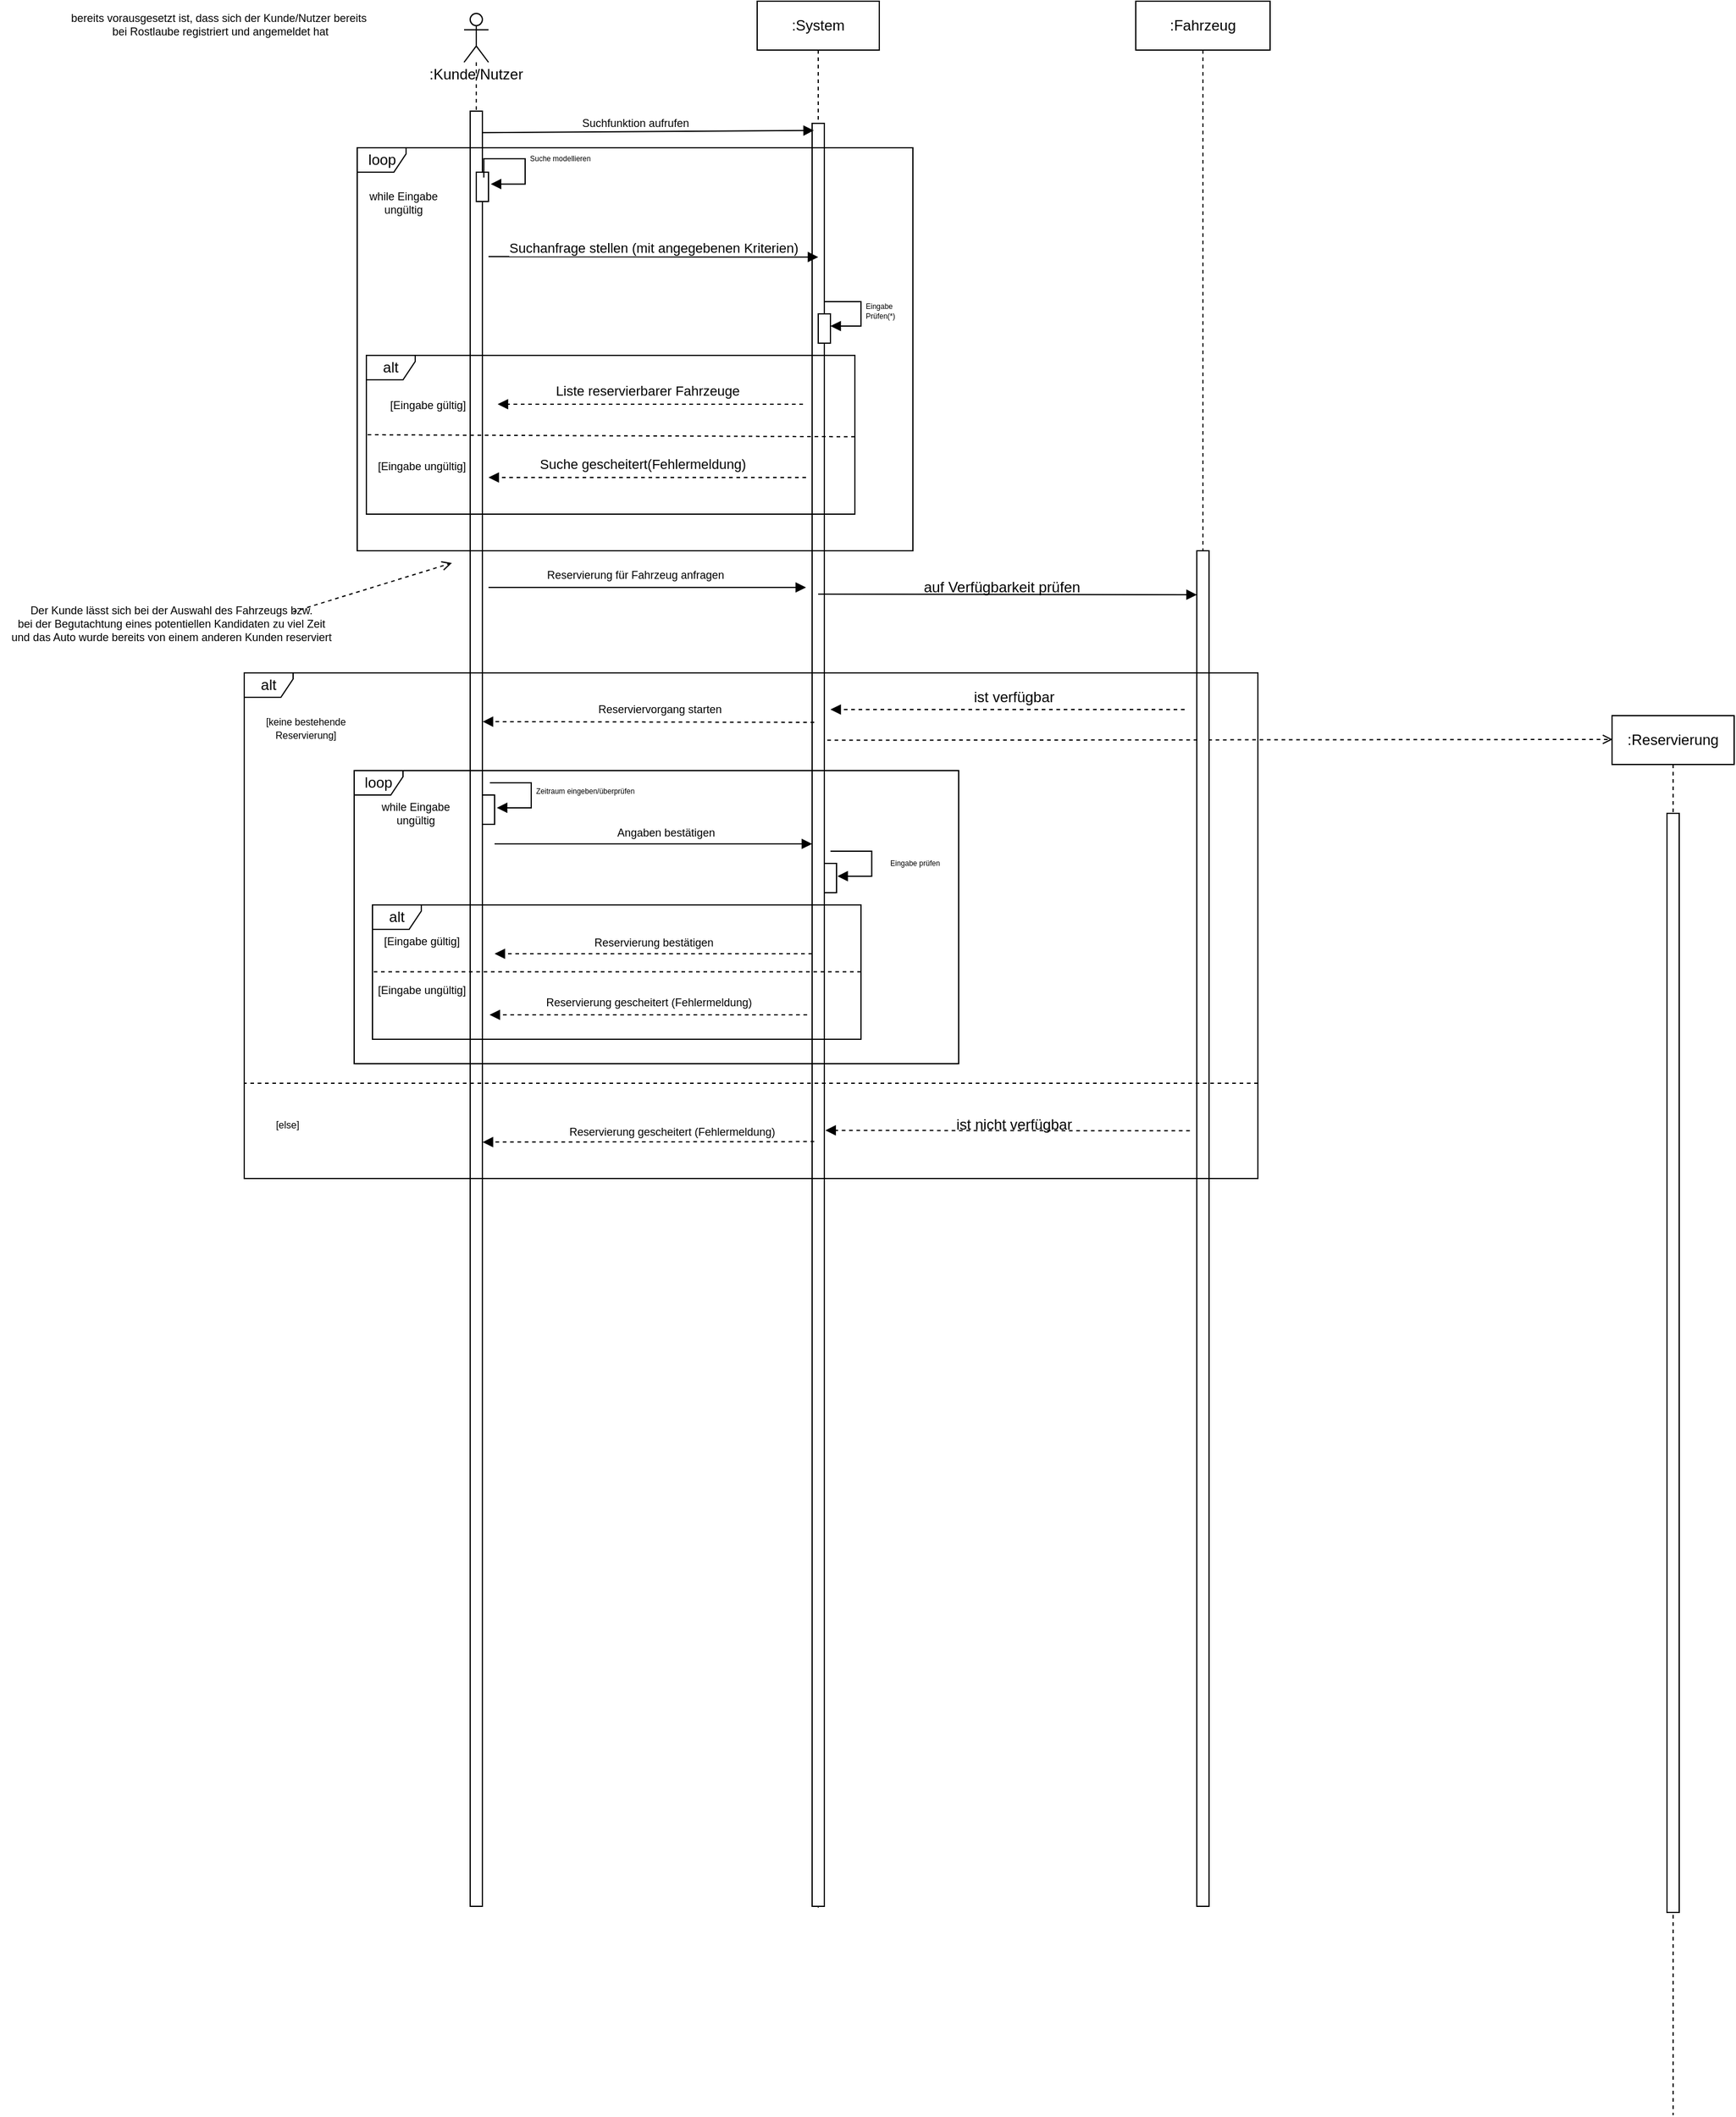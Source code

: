 <mxfile>
    <diagram id="0IFXXbWP128ZJu1d8PQr" name="Page-1">
        <mxGraphModel dx="2484" dy="934" grid="1" gridSize="10" guides="1" tooltips="1" connect="1" arrows="1" fold="1" page="1" pageScale="1" pageWidth="850" pageHeight="1100" math="0" shadow="0">
            <root>
                <mxCell id="0"/>
                <mxCell id="1" parent="0"/>
                <mxCell id="4" value=":Kunde/Nutzer&lt;br&gt;" style="shape=umlLifeline;participant=umlActor;perimeter=lifelinePerimeter;whiteSpace=wrap;html=1;container=1;collapsible=0;recursiveResize=0;verticalAlign=top;spacingTop=36;outlineConnect=0;size=40;" parent="1" vertex="1">
                    <mxGeometry x="330" y="20" width="20" height="1550" as="geometry"/>
                </mxCell>
                <mxCell id="5" value="" style="html=1;points=[];perimeter=orthogonalPerimeter;verticalAlign=bottom;" parent="4" vertex="1">
                    <mxGeometry x="5" y="80" width="10" height="1470" as="geometry"/>
                </mxCell>
                <mxCell id="82" value="" style="html=1;points=[];perimeter=orthogonalPerimeter;verticalAlign=bottom;" parent="4" vertex="1">
                    <mxGeometry x="10" y="130" width="10" height="24" as="geometry"/>
                </mxCell>
                <mxCell id="58" value="&lt;div style=&quot;text-align: center&quot;&gt;Suche modellieren&lt;/div&gt;" style="edgeStyle=orthogonalEdgeStyle;html=1;align=left;spacingLeft=2;endArrow=block;rounded=0;entryX=1.189;entryY=0.404;fontSize=6;entryDx=0;entryDy=0;entryPerimeter=0;exitX=1.118;exitY=0.037;exitDx=0;exitDy=0;exitPerimeter=0;" parent="4" source="5" target="82" edge="1">
                    <mxGeometry relative="1" as="geometry">
                        <mxPoint x="22" y="120" as="sourcePoint"/>
                        <Array as="points">
                            <mxPoint x="50" y="119"/>
                            <mxPoint x="50" y="140"/>
                        </Array>
                        <mxPoint x="25.0" y="140" as="targetPoint"/>
                    </mxGeometry>
                </mxCell>
                <mxCell id="6" value=":System" style="shape=umlLifeline;perimeter=lifelinePerimeter;whiteSpace=wrap;html=1;container=1;collapsible=0;recursiveResize=0;outlineConnect=0;" parent="1" vertex="1">
                    <mxGeometry x="570" y="10" width="100" height="1564" as="geometry"/>
                </mxCell>
                <mxCell id="7" style="edgeStyle=none;html=1;" parent="6" target="6" edge="1">
                    <mxGeometry relative="1" as="geometry">
                        <mxPoint x="49.5" y="170" as="sourcePoint"/>
                    </mxGeometry>
                </mxCell>
                <mxCell id="9" value="" style="html=1;points=[];perimeter=orthogonalPerimeter;verticalAlign=bottom;" parent="6" vertex="1">
                    <mxGeometry x="45" y="100" width="10" height="1460" as="geometry"/>
                </mxCell>
                <mxCell id="33" value="" style="html=1;points=[];perimeter=orthogonalPerimeter;verticalAlign=bottom;" parent="6" vertex="1">
                    <mxGeometry x="50" y="256" width="10" height="24" as="geometry"/>
                </mxCell>
                <mxCell id="34" value="&lt;font style=&quot;font-size: 6px&quot;&gt;&lt;span style=&quot;text-align: center&quot;&gt;Eingabe &lt;br&gt;Prüfen(*)&lt;/span&gt;&lt;/font&gt;" style="edgeStyle=orthogonalEdgeStyle;html=1;align=left;spacingLeft=2;endArrow=block;rounded=0;entryX=1;entryY=0;fontSize=6;" parent="6" edge="1">
                    <mxGeometry relative="1" as="geometry">
                        <mxPoint x="55" y="246" as="sourcePoint"/>
                        <Array as="points">
                            <mxPoint x="85" y="246"/>
                        </Array>
                        <mxPoint x="60" y="266" as="targetPoint"/>
                    </mxGeometry>
                </mxCell>
                <mxCell id="26" value="" style="endArrow=none;dashed=1;html=1;fontSize=6;exitX=1;exitY=0.422;exitDx=0;exitDy=0;exitPerimeter=0;" parent="6" edge="1">
                    <mxGeometry width="50" height="50" relative="1" as="geometry">
                        <mxPoint x="80" y="356.64" as="sourcePoint"/>
                        <mxPoint x="-320" y="355" as="targetPoint"/>
                    </mxGeometry>
                </mxCell>
                <mxCell id="48" value="" style="endArrow=block;html=1;dashed=1;fontSize=9;exitX=0.171;exitY=0.334;exitDx=0;exitDy=0;exitPerimeter=0;endFill=1;entryX=1.023;entryY=0.47;entryDx=0;entryDy=0;entryPerimeter=0;" parent="6" edge="1">
                    <mxGeometry width="50" height="50" relative="1" as="geometry">
                        <mxPoint x="46.71" y="933.783" as="sourcePoint"/>
                        <mxPoint x="-224.77" y="934.2" as="targetPoint"/>
                    </mxGeometry>
                </mxCell>
                <mxCell id="49" value="Reservierung gescheitert (Fehlermeldung)" style="text;html=1;align=center;verticalAlign=middle;resizable=0;points=[];autosize=1;strokeColor=none;fillColor=none;fontSize=9;" parent="6" vertex="1">
                    <mxGeometry x="-160" y="916" width="180" height="20" as="geometry"/>
                </mxCell>
                <mxCell id="87" value="" style="html=1;verticalAlign=bottom;endArrow=block;rounded=0;exitX=-0.072;exitY=0.344;exitDx=0;exitDy=0;exitPerimeter=0;entryX=1.087;entryY=0.505;entryDx=0;entryDy=0;entryPerimeter=0;dashed=1;" parent="6" edge="1">
                    <mxGeometry x="-0.282" y="18" width="80" relative="1" as="geometry">
                        <mxPoint x="354.28" y="924.935" as="sourcePoint"/>
                        <mxPoint x="55.87" y="924.579" as="targetPoint"/>
                        <mxPoint as="offset"/>
                    </mxGeometry>
                </mxCell>
                <mxCell id="83" value="" style="html=1;verticalAlign=bottom;endArrow=block;rounded=0;exitX=0.5;exitY=0.264;exitDx=0;exitDy=0;exitPerimeter=0;" parent="6" source="9" edge="1">
                    <mxGeometry x="-0.282" y="18" width="80" relative="1" as="geometry">
                        <mxPoint x="60" y="486" as="sourcePoint"/>
                        <mxPoint x="360" y="486" as="targetPoint"/>
                        <mxPoint as="offset"/>
                    </mxGeometry>
                </mxCell>
                <mxCell id="95" value="" style="html=1;points=[];perimeter=orthogonalPerimeter;verticalAlign=bottom;" parent="6" vertex="1">
                    <mxGeometry x="-225" y="650" width="10" height="24" as="geometry"/>
                </mxCell>
                <mxCell id="101" value="" style="html=1;points=[];perimeter=orthogonalPerimeter;verticalAlign=bottom;" parent="6" vertex="1">
                    <mxGeometry x="55" y="706" width="10" height="24" as="geometry"/>
                </mxCell>
                <mxCell id="102" value="&lt;div style=&quot;text-align: center&quot;&gt;Eingabe prüfen&lt;/div&gt;" style="edgeStyle=orthogonalEdgeStyle;html=1;align=left;spacingLeft=2;endArrow=block;rounded=0;entryX=1.189;entryY=0.404;fontSize=6;entryDx=0;entryDy=0;entryPerimeter=0;exitX=1.118;exitY=0.037;exitDx=0;exitDy=0;exitPerimeter=0;" parent="6" edge="1">
                    <mxGeometry x="0.062" y="11" relative="1" as="geometry">
                        <mxPoint x="60.0" y="696" as="sourcePoint"/>
                        <Array as="points">
                            <mxPoint x="93.82" y="695.78"/>
                            <mxPoint x="93.82" y="716.78"/>
                        </Array>
                        <mxPoint x="65.71" y="716.476" as="targetPoint"/>
                        <mxPoint as="offset"/>
                    </mxGeometry>
                </mxCell>
                <mxCell id="97" value="&lt;div style=&quot;text-align: center&quot;&gt;Zeitraum eingeben/überprüfen&lt;/div&gt;" style="edgeStyle=orthogonalEdgeStyle;html=1;align=left;spacingLeft=2;endArrow=block;rounded=0;entryX=1.189;entryY=0.404;fontSize=6;entryDx=0;entryDy=0;entryPerimeter=0;exitX=1.118;exitY=0.037;exitDx=0;exitDy=0;exitPerimeter=0;" parent="6" edge="1">
                    <mxGeometry relative="1" as="geometry">
                        <mxPoint x="-218.84" y="640" as="sourcePoint"/>
                        <Array as="points">
                            <mxPoint x="-185.02" y="639.78"/>
                            <mxPoint x="-185.02" y="660.78"/>
                        </Array>
                        <mxPoint x="-213.13" y="660.476" as="targetPoint"/>
                    </mxGeometry>
                </mxCell>
                <mxCell id="98" value="" style="html=1;verticalAlign=bottom;endArrow=block;rounded=0;" parent="6" edge="1">
                    <mxGeometry x="-0.282" y="18" width="80" relative="1" as="geometry">
                        <mxPoint x="-215" y="690" as="sourcePoint"/>
                        <mxPoint x="45" y="690" as="targetPoint"/>
                        <mxPoint as="offset"/>
                    </mxGeometry>
                </mxCell>
                <mxCell id="99" value="&lt;font style=&quot;font-size: 9px&quot;&gt;Angaben bestätigen&lt;/font&gt;" style="text;html=1;align=center;verticalAlign=middle;resizable=0;points=[];autosize=1;strokeColor=none;fillColor=none;container=0;" parent="6" vertex="1">
                    <mxGeometry x="-125" y="670" width="100" height="20" as="geometry"/>
                </mxCell>
                <mxCell id="103" value="alt" style="shape=umlFrame;whiteSpace=wrap;html=1;width=40;height=20;" parent="6" vertex="1">
                    <mxGeometry x="-315" y="740" width="400" height="110" as="geometry"/>
                </mxCell>
                <mxCell id="108" value="[Eingabe gültig]" style="text;html=1;align=center;verticalAlign=middle;resizable=0;points=[];autosize=1;strokeColor=none;fillColor=none;fontSize=9;" parent="6" vertex="1">
                    <mxGeometry x="-315" y="760" width="80" height="20" as="geometry"/>
                </mxCell>
                <mxCell id="110" value="" style="endArrow=block;html=1;dashed=1;fontSize=9;endFill=1;" edge="1" parent="6">
                    <mxGeometry width="50" height="50" relative="1" as="geometry">
                        <mxPoint x="40.88" y="830" as="sourcePoint"/>
                        <mxPoint x="-219.12" y="830" as="targetPoint"/>
                    </mxGeometry>
                </mxCell>
                <mxCell id="111" value="&lt;font style=&quot;font-size: 9px&quot;&gt;Reservierung bestätigen&lt;/font&gt;" style="text;html=1;align=center;verticalAlign=middle;resizable=0;points=[];autosize=1;strokeColor=none;fillColor=none;" vertex="1" parent="6">
                    <mxGeometry x="-140" y="760" width="110" height="20" as="geometry"/>
                </mxCell>
                <mxCell id="112" value="Reservierung gescheitert (Fehlermeldung)" style="text;html=1;align=center;verticalAlign=middle;resizable=0;points=[];autosize=1;strokeColor=none;fillColor=none;fontSize=9;" vertex="1" parent="6">
                    <mxGeometry x="-179.12" y="810" width="180" height="20" as="geometry"/>
                </mxCell>
                <mxCell id="113" value="[Eingabe ungültig]" style="text;html=1;align=center;verticalAlign=middle;resizable=0;points=[];autosize=1;strokeColor=none;fillColor=none;fontSize=9;" vertex="1" parent="6">
                    <mxGeometry x="-320" y="800" width="90" height="20" as="geometry"/>
                </mxCell>
                <mxCell id="114" value="" style="endArrow=none;dashed=1;html=1;fontSize=6;" edge="1" parent="6">
                    <mxGeometry width="50" height="50" relative="1" as="geometry">
                        <mxPoint x="85" y="794.71" as="sourcePoint"/>
                        <mxPoint x="-315" y="794.71" as="targetPoint"/>
                    </mxGeometry>
                </mxCell>
                <mxCell id="120" value="loop" style="shape=umlFrame;whiteSpace=wrap;html=1;width=40;height=20;" vertex="1" parent="6">
                    <mxGeometry x="-330" y="630" width="495" height="240" as="geometry"/>
                </mxCell>
                <mxCell id="121" value="while Eingabe&lt;br&gt;ungültig" style="text;html=1;align=center;verticalAlign=middle;resizable=0;points=[];autosize=1;strokeColor=none;fillColor=none;fontSize=9;" vertex="1" parent="6">
                    <mxGeometry x="-315" y="650" width="70" height="30" as="geometry"/>
                </mxCell>
                <mxCell id="109" value="" style="endArrow=block;html=1;dashed=1;fontSize=9;endFill=1;" edge="1" parent="6">
                    <mxGeometry width="50" height="50" relative="1" as="geometry">
                        <mxPoint x="45" y="780" as="sourcePoint"/>
                        <mxPoint x="-215" y="780" as="targetPoint"/>
                    </mxGeometry>
                </mxCell>
                <mxCell id="17" value="" style="html=1;verticalAlign=bottom;endArrow=block;rounded=0;" parent="1" edge="1">
                    <mxGeometry x="-0.282" y="18" width="80" relative="1" as="geometry">
                        <mxPoint x="350" y="490" as="sourcePoint"/>
                        <mxPoint x="610" y="490" as="targetPoint"/>
                        <mxPoint as="offset"/>
                    </mxGeometry>
                </mxCell>
                <mxCell id="23" value="" style="endArrow=block;html=1;endFill=1;entryX=0.5;entryY=0.075;entryDx=0;entryDy=0;entryPerimeter=0;exitX=1.5;exitY=0.081;exitDx=0;exitDy=0;exitPerimeter=0;" parent="1" source="5" target="9" edge="1">
                    <mxGeometry width="50" height="50" relative="1" as="geometry">
                        <mxPoint x="357.5" y="220" as="sourcePoint"/>
                        <mxPoint x="607.5" y="220" as="targetPoint"/>
                    </mxGeometry>
                </mxCell>
                <mxCell id="24" value="Suchanfrage stellen (mit angegebenen Kriterien)" style="edgeLabel;html=1;align=center;verticalAlign=middle;resizable=0;points=[];" parent="23" vertex="1" connectable="0">
                    <mxGeometry x="0.27" relative="1" as="geometry">
                        <mxPoint x="-37" y="-8" as="offset"/>
                    </mxGeometry>
                </mxCell>
                <mxCell id="28" value="&lt;font style=&quot;font-size: 9px&quot;&gt;[Eingabe ungültig]&lt;/font&gt;" style="text;html=1;align=center;verticalAlign=middle;resizable=0;points=[];autosize=1;strokeColor=none;fillColor=none;" parent="1" vertex="1">
                    <mxGeometry x="250" y="380" width="90" height="20" as="geometry"/>
                </mxCell>
                <mxCell id="29" value="" style="endArrow=block;html=1;endFill=1;dashed=1;" parent="1" edge="1">
                    <mxGeometry width="50" height="50" relative="1" as="geometry">
                        <mxPoint x="607.5" y="340" as="sourcePoint"/>
                        <mxPoint x="357.5" y="340" as="targetPoint"/>
                    </mxGeometry>
                </mxCell>
                <mxCell id="30" value="Liste reservierbarer Fahrzeuge" style="edgeLabel;html=1;align=center;verticalAlign=middle;resizable=0;points=[];" parent="29" vertex="1" connectable="0">
                    <mxGeometry x="0.474" y="-4" relative="1" as="geometry">
                        <mxPoint x="57" y="-7" as="offset"/>
                    </mxGeometry>
                </mxCell>
                <mxCell id="31" value="" style="endArrow=block;html=1;endFill=1;dashed=1;" parent="1" edge="1">
                    <mxGeometry width="50" height="50" relative="1" as="geometry">
                        <mxPoint x="610" y="400" as="sourcePoint"/>
                        <mxPoint x="350" y="400" as="targetPoint"/>
                    </mxGeometry>
                </mxCell>
                <mxCell id="32" value="Suche gescheitert(Fehlermeldung)" style="edgeLabel;html=1;align=center;verticalAlign=middle;resizable=0;points=[];" parent="31" vertex="1" connectable="0">
                    <mxGeometry x="0.474" y="-4" relative="1" as="geometry">
                        <mxPoint x="57" y="-7" as="offset"/>
                    </mxGeometry>
                </mxCell>
                <mxCell id="37" value="bereits vorausgesetzt ist, dass sich der Kunde/Nutzer bereits&amp;nbsp;&lt;br&gt;bei Rostlaube registriert und angemeldet hat" style="text;html=1;align=center;verticalAlign=middle;resizable=0;points=[];autosize=1;strokeColor=none;fillColor=none;fontSize=9;" parent="1" vertex="1">
                    <mxGeometry y="14" width="260" height="30" as="geometry"/>
                </mxCell>
                <mxCell id="38" value="Suchfunktion aufrufen" style="text;html=1;align=center;verticalAlign=middle;resizable=0;points=[];autosize=1;strokeColor=none;fillColor=none;fontSize=9;" parent="1" vertex="1">
                    <mxGeometry x="420" y="100" width="100" height="20" as="geometry"/>
                </mxCell>
                <mxCell id="39" value="" style="endArrow=block;html=1;fontSize=9;endFill=1;exitX=1.017;exitY=0.012;exitDx=0;exitDy=0;exitPerimeter=0;entryX=0.141;entryY=0.004;entryDx=0;entryDy=0;entryPerimeter=0;" parent="1" source="5" target="9" edge="1">
                    <mxGeometry width="50" height="50" relative="1" as="geometry">
                        <mxPoint x="360" y="120" as="sourcePoint"/>
                        <mxPoint x="610" y="118" as="targetPoint"/>
                    </mxGeometry>
                </mxCell>
                <mxCell id="44" value="Reservierung für Fahrzeug anfragen" style="text;html=1;align=center;verticalAlign=middle;resizable=0;points=[];autosize=1;strokeColor=none;fillColor=none;fontSize=9;" parent="1" vertex="1">
                    <mxGeometry x="390" y="470" width="160" height="20" as="geometry"/>
                </mxCell>
                <mxCell id="46" value="" style="endArrow=block;html=1;dashed=1;fontSize=9;exitX=0.171;exitY=0.334;exitDx=0;exitDy=0;exitPerimeter=0;endFill=1;entryX=1.023;entryY=0.415;entryDx=0;entryDy=0;entryPerimeter=0;" parent="1" edge="1">
                    <mxGeometry width="50" height="50" relative="1" as="geometry">
                        <mxPoint x="616.71" y="600.493" as="sourcePoint"/>
                        <mxPoint x="345.23" y="599.9" as="targetPoint"/>
                    </mxGeometry>
                </mxCell>
                <mxCell id="47" value="Reserviervorgang starten" style="text;html=1;align=center;verticalAlign=middle;resizable=0;points=[];autosize=1;strokeColor=none;fillColor=none;fontSize=9;" parent="1" vertex="1">
                    <mxGeometry x="430" y="580" width="120" height="20" as="geometry"/>
                </mxCell>
                <mxCell id="50" value="" style="endArrow=open;dashed=1;html=1;fontSize=9;startArrow=none;startFill=0;endFill=0;" parent="1" edge="1">
                    <mxGeometry width="50" height="50" relative="1" as="geometry">
                        <mxPoint x="190" y="510" as="sourcePoint"/>
                        <mxPoint x="320" y="470" as="targetPoint"/>
                    </mxGeometry>
                </mxCell>
                <mxCell id="51" value="Der Kunde lässt sich bei der Auswahl des Fahrzeugs bzw.&lt;br&gt;bei der Begutachtung eines potentiellen Kandidaten zu viel Zeit&lt;br&gt;und das Auto wurde bereits von einem anderen Kunden reserviert" style="text;html=1;align=center;verticalAlign=middle;resizable=0;points=[];autosize=1;strokeColor=none;fillColor=none;fontSize=9;" parent="1" vertex="1">
                    <mxGeometry x="-50" y="500" width="280" height="40" as="geometry"/>
                </mxCell>
                <mxCell id="57" value="" style="html=1;verticalAlign=bottom;endArrow=open;rounded=0;dashed=1;endFill=0;entryX=0.005;entryY=0.017;entryDx=0;entryDy=0;entryPerimeter=0;exitX=1.239;exitY=0.346;exitDx=0;exitDy=0;exitPerimeter=0;" parent="1" target="64" edge="1" source="9">
                    <mxGeometry x="-0.282" y="18" width="80" relative="1" as="geometry">
                        <mxPoint x="1110" y="614" as="sourcePoint"/>
                        <mxPoint x="830" y="610" as="targetPoint"/>
                        <mxPoint as="offset"/>
                    </mxGeometry>
                </mxCell>
                <mxCell id="64" value=":Reservierung" style="shape=umlLifeline;perimeter=lifelinePerimeter;whiteSpace=wrap;html=1;container=1;collapsible=0;recursiveResize=0;outlineConnect=0;" parent="1" vertex="1">
                    <mxGeometry x="1270" y="595" width="100" height="1146" as="geometry"/>
                </mxCell>
                <mxCell id="65" style="edgeStyle=none;html=1;" parent="64" target="64" edge="1">
                    <mxGeometry relative="1" as="geometry">
                        <mxPoint x="49.5" y="170" as="sourcePoint"/>
                    </mxGeometry>
                </mxCell>
                <mxCell id="66" value="" style="html=1;points=[];perimeter=orthogonalPerimeter;verticalAlign=bottom;" parent="64" vertex="1">
                    <mxGeometry x="45" y="80" width="10" height="900" as="geometry"/>
                </mxCell>
                <mxCell id="77" value=":Fahrzeug" style="shape=umlLifeline;perimeter=lifelinePerimeter;whiteSpace=wrap;html=1;container=1;collapsible=0;recursiveResize=0;outlineConnect=0;" parent="1" vertex="1">
                    <mxGeometry x="880" y="10" width="110" height="1560" as="geometry"/>
                </mxCell>
                <mxCell id="79" value="" style="html=1;points=[];perimeter=orthogonalPerimeter;verticalAlign=bottom;" parent="77" vertex="1">
                    <mxGeometry x="50" y="450" width="10" height="1110" as="geometry"/>
                </mxCell>
                <mxCell id="96" value="alt" style="shape=umlFrame;whiteSpace=wrap;html=1;width=40;height=20;" parent="77" vertex="1">
                    <mxGeometry x="-730" y="550" width="830" height="414" as="geometry"/>
                </mxCell>
                <mxCell id="54" value="&lt;font style=&quot;font-size: 8px&quot;&gt;[keine bestehende &lt;br&gt;Reservierung]&lt;/font&gt;" style="text;html=1;align=center;verticalAlign=middle;resizable=0;points=[];autosize=1;strokeColor=none;fillColor=none;fontSize=9;" parent="77" vertex="1">
                    <mxGeometry x="-720" y="580" width="80" height="30" as="geometry"/>
                </mxCell>
                <mxCell id="55" value="[else]" style="text;html=1;align=center;verticalAlign=middle;resizable=0;points=[];autosize=1;strokeColor=none;fillColor=none;fontSize=8;" parent="77" vertex="1">
                    <mxGeometry x="-710" y="910" width="30" height="20" as="geometry"/>
                </mxCell>
                <mxCell id="85" value="" style="html=1;verticalAlign=bottom;endArrow=block;rounded=0;dashed=1;" parent="1" edge="1">
                    <mxGeometry x="-0.282" y="18" width="80" relative="1" as="geometry">
                        <mxPoint x="920" y="590" as="sourcePoint"/>
                        <mxPoint x="630" y="590" as="targetPoint"/>
                        <mxPoint as="offset"/>
                        <Array as="points"/>
                    </mxGeometry>
                </mxCell>
                <mxCell id="86" value="ist verfügbar" style="text;html=1;align=center;verticalAlign=middle;resizable=0;points=[];autosize=1;strokeColor=none;fillColor=none;" parent="1" vertex="1">
                    <mxGeometry x="740" y="570" width="80" height="20" as="geometry"/>
                </mxCell>
                <mxCell id="88" value="ist nicht verfügbar" style="text;html=1;align=center;verticalAlign=middle;resizable=0;points=[];autosize=1;strokeColor=none;fillColor=none;" parent="1" vertex="1">
                    <mxGeometry x="725" y="920" width="110" height="20" as="geometry"/>
                </mxCell>
                <mxCell id="118" value="auf Verfügbarkeit prüfen" style="text;html=1;align=center;verticalAlign=middle;resizable=0;points=[];autosize=1;strokeColor=none;fillColor=none;" vertex="1" parent="1">
                    <mxGeometry x="700" y="480" width="140" height="20" as="geometry"/>
                </mxCell>
                <mxCell id="119" value="while Eingabe &lt;br&gt;ungültig" style="text;html=1;align=center;verticalAlign=middle;resizable=0;points=[];autosize=1;strokeColor=none;fillColor=none;fontSize=9;" vertex="1" parent="1">
                    <mxGeometry x="245" y="160" width="70" height="30" as="geometry"/>
                </mxCell>
                <mxCell id="27" value="&lt;font style=&quot;font-size: 9px&quot;&gt;[Eingabe gültig]&lt;/font&gt;" style="text;html=1;align=center;verticalAlign=middle;resizable=0;points=[];autosize=1;strokeColor=none;fillColor=none;" parent="1" vertex="1">
                    <mxGeometry x="260" y="330" width="80" height="20" as="geometry"/>
                </mxCell>
                <mxCell id="25" value="alt" style="shape=umlFrame;whiteSpace=wrap;html=1;width=40;height=20;" parent="1" vertex="1">
                    <mxGeometry x="250" y="300" width="400" height="130" as="geometry"/>
                </mxCell>
                <mxCell id="116" value="loop" style="shape=umlFrame;whiteSpace=wrap;html=1;width=40;height=20;" vertex="1" parent="1">
                    <mxGeometry x="242.5" y="130" width="455" height="330" as="geometry"/>
                </mxCell>
                <mxCell id="53" value="" style="endArrow=none;dashed=1;html=1;fontSize=6;" parent="1" edge="1">
                    <mxGeometry width="50" height="50" relative="1" as="geometry">
                        <mxPoint x="980" y="896" as="sourcePoint"/>
                        <mxPoint x="150" y="896" as="targetPoint"/>
                    </mxGeometry>
                </mxCell>
            </root>
        </mxGraphModel>
    </diagram>
</mxfile>